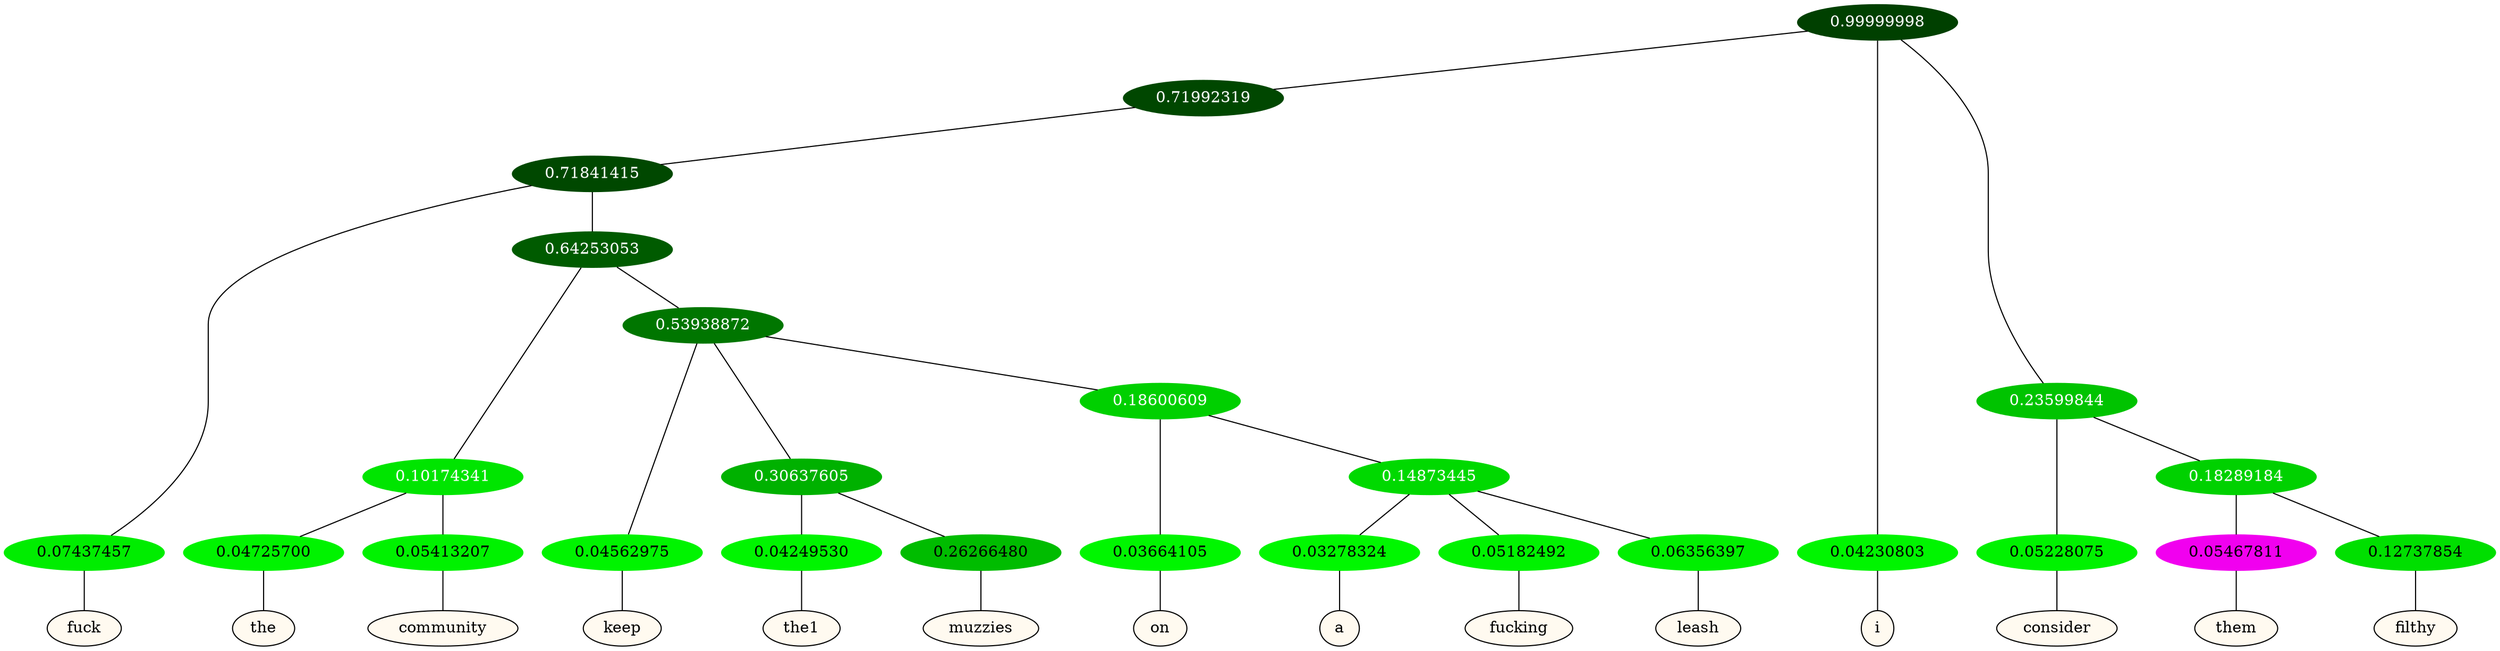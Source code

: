 graph {
	node [format=png height=0.15 nodesep=0.001 ordering=out overlap=prism overlap_scaling=0.01 ranksep=0.001 ratio=0.2 style=filled width=0.15]
	{
		rank=same
		a_w_7 [label=fuck color=black fillcolor=floralwhite style="filled,solid"]
		a_w_13 [label=the color=black fillcolor=floralwhite style="filled,solid"]
		a_w_14 [label=community color=black fillcolor=floralwhite style="filled,solid"]
		a_w_15 [label=keep color=black fillcolor=floralwhite style="filled,solid"]
		a_w_18 [label=the1 color=black fillcolor=floralwhite style="filled,solid"]
		a_w_19 [label=muzzies color=black fillcolor=floralwhite style="filled,solid"]
		a_w_20 [label=on color=black fillcolor=floralwhite style="filled,solid"]
		a_w_22 [label=a color=black fillcolor=floralwhite style="filled,solid"]
		a_w_23 [label=fucking color=black fillcolor=floralwhite style="filled,solid"]
		a_w_24 [label=leash color=black fillcolor=floralwhite style="filled,solid"]
		a_w_2 [label=i color=black fillcolor=floralwhite style="filled,solid"]
		a_w_5 [label=consider color=black fillcolor=floralwhite style="filled,solid"]
		a_w_9 [label=them color=black fillcolor=floralwhite style="filled,solid"]
		a_w_10 [label=filthy color=black fillcolor=floralwhite style="filled,solid"]
	}
	a_n_7 -- a_w_7
	a_n_13 -- a_w_13
	a_n_14 -- a_w_14
	a_n_15 -- a_w_15
	a_n_18 -- a_w_18
	a_n_19 -- a_w_19
	a_n_20 -- a_w_20
	a_n_22 -- a_w_22
	a_n_23 -- a_w_23
	a_n_24 -- a_w_24
	a_n_2 -- a_w_2
	a_n_5 -- a_w_5
	a_n_9 -- a_w_9
	a_n_10 -- a_w_10
	{
		rank=same
		a_n_7 [label=0.07437457 color="0.334 1.000 0.926" fontcolor=black]
		a_n_13 [label=0.04725700 color="0.334 1.000 0.953" fontcolor=black]
		a_n_14 [label=0.05413207 color="0.334 1.000 0.946" fontcolor=black]
		a_n_15 [label=0.04562975 color="0.334 1.000 0.954" fontcolor=black]
		a_n_18 [label=0.04249530 color="0.334 1.000 0.958" fontcolor=black]
		a_n_19 [label=0.26266480 color="0.334 1.000 0.737" fontcolor=black]
		a_n_20 [label=0.03664105 color="0.334 1.000 0.963" fontcolor=black]
		a_n_22 [label=0.03278324 color="0.334 1.000 0.967" fontcolor=black]
		a_n_23 [label=0.05182492 color="0.334 1.000 0.948" fontcolor=black]
		a_n_24 [label=0.06356397 color="0.334 1.000 0.936" fontcolor=black]
		a_n_2 [label=0.04230803 color="0.334 1.000 0.958" fontcolor=black]
		a_n_5 [label=0.05228075 color="0.334 1.000 0.948" fontcolor=black]
		a_n_9 [label=0.05467811 color="0.835 1.000 0.945" fontcolor=black]
		a_n_10 [label=0.12737854 color="0.334 1.000 0.873" fontcolor=black]
	}
	a_n_0 [label=0.99999998 color="0.334 1.000 0.250" fontcolor=grey99]
	a_n_1 [label=0.71992319 color="0.334 1.000 0.280" fontcolor=grey99]
	a_n_0 -- a_n_1
	a_n_0 -- a_n_2
	a_n_3 [label=0.23599844 color="0.334 1.000 0.764" fontcolor=grey99]
	a_n_0 -- a_n_3
	a_n_4 [label=0.71841415 color="0.334 1.000 0.282" fontcolor=grey99]
	a_n_1 -- a_n_4
	a_n_3 -- a_n_5
	a_n_6 [label=0.18289184 color="0.334 1.000 0.817" fontcolor=grey99]
	a_n_3 -- a_n_6
	a_n_4 -- a_n_7
	a_n_8 [label=0.64253053 color="0.334 1.000 0.357" fontcolor=grey99]
	a_n_4 -- a_n_8
	a_n_6 -- a_n_9
	a_n_6 -- a_n_10
	a_n_11 [label=0.10174341 color="0.334 1.000 0.898" fontcolor=grey99]
	a_n_8 -- a_n_11
	a_n_12 [label=0.53938872 color="0.334 1.000 0.461" fontcolor=grey99]
	a_n_8 -- a_n_12
	a_n_11 -- a_n_13
	a_n_11 -- a_n_14
	a_n_12 -- a_n_15
	a_n_16 [label=0.30637605 color="0.334 1.000 0.694" fontcolor=grey99]
	a_n_12 -- a_n_16
	a_n_17 [label=0.18600609 color="0.334 1.000 0.814" fontcolor=grey99]
	a_n_12 -- a_n_17
	a_n_16 -- a_n_18
	a_n_16 -- a_n_19
	a_n_17 -- a_n_20
	a_n_21 [label=0.14873445 color="0.334 1.000 0.851" fontcolor=grey99]
	a_n_17 -- a_n_21
	a_n_21 -- a_n_22
	a_n_21 -- a_n_23
	a_n_21 -- a_n_24
}
